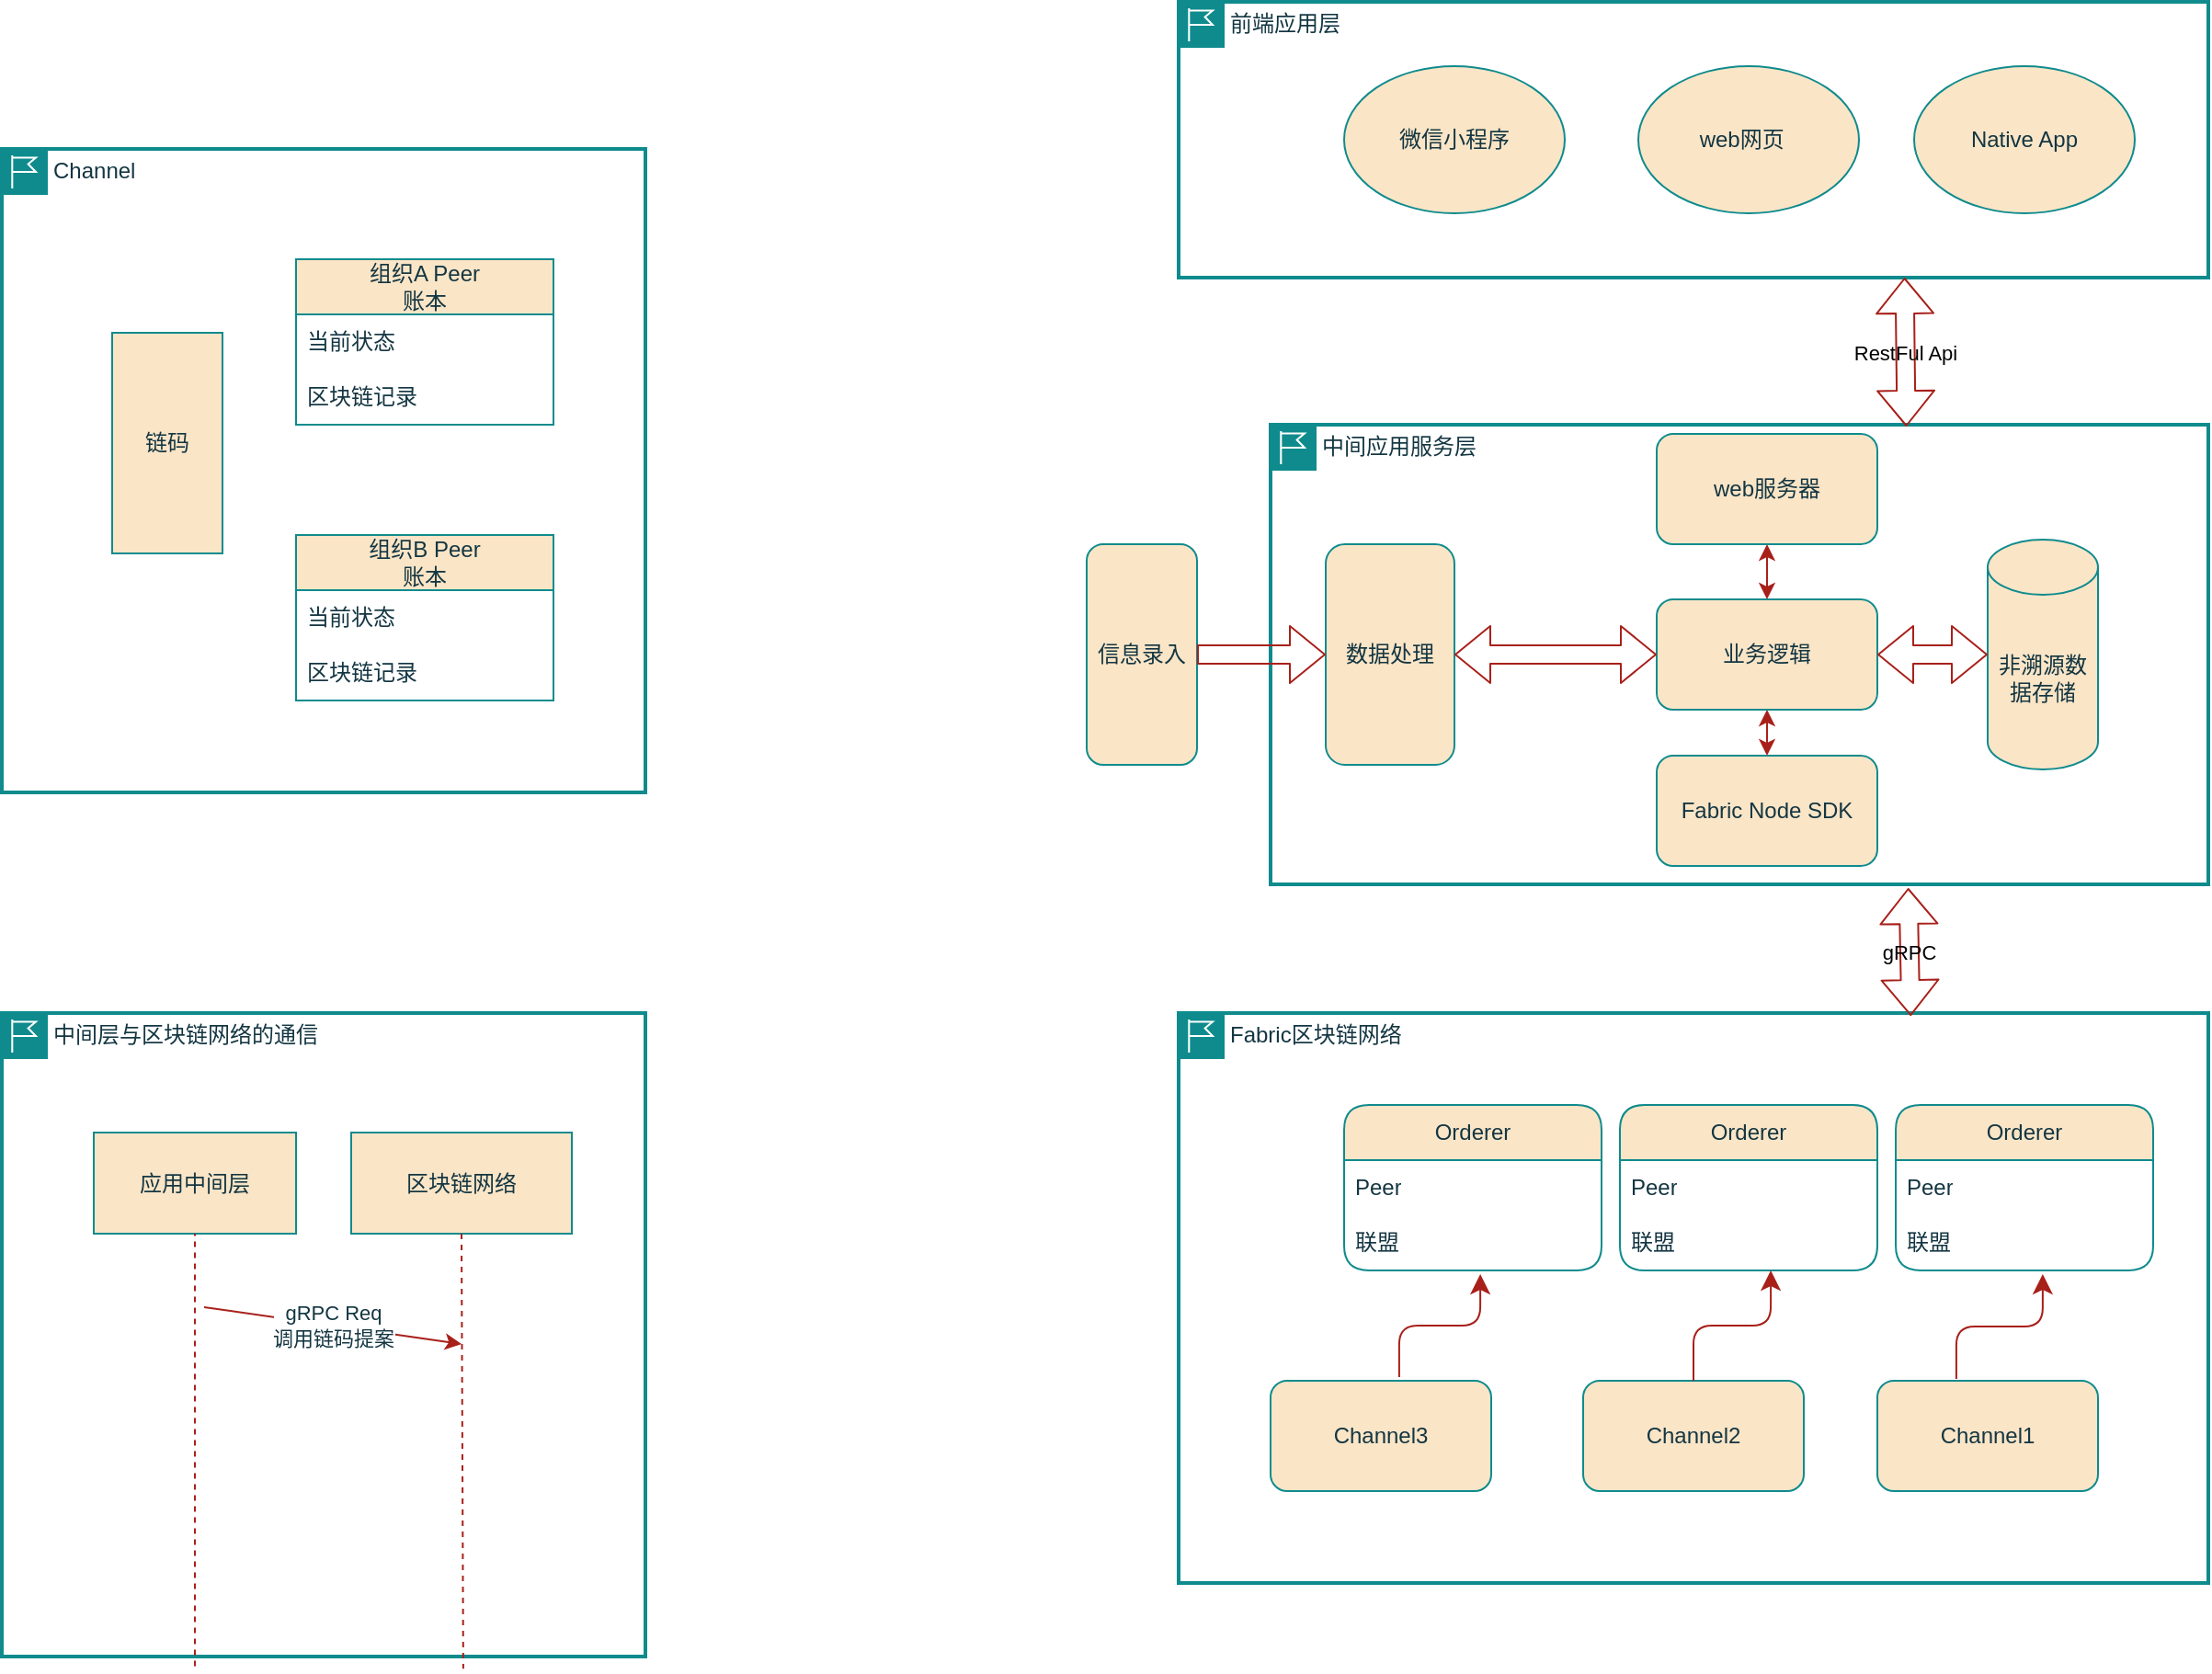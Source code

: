 <mxfile version="21.3.7" type="github">
  <diagram id="GNU3i8hCxYjH3E0Nk9u4" name="Page-1">
    <mxGraphModel dx="1942" dy="784" grid="1" gridSize="10" guides="1" tooltips="1" connect="1" arrows="1" fold="1" page="1" pageScale="1" pageWidth="850" pageHeight="1100" math="0" shadow="0">
      <root>
        <mxCell id="0" />
        <mxCell id="1" parent="0" />
        <mxCell id="ItKS2N_tqnXz4bpQxDQY-1" value="前端应用层" style="shape=mxgraph.ibm.box;prType=region;fontStyle=0;verticalAlign=top;align=left;spacingLeft=32;spacingTop=4;fillColor=none;rounded=1;whiteSpace=wrap;html=1;strokeColor=#0F8B8D;strokeWidth=2;dashed=0;container=1;spacing=-4;collapsible=0;expand=0;recursiveResize=0;labelBackgroundColor=none;fontColor=#143642;" vertex="1" parent="1">
          <mxGeometry x="-40" y="110" width="560" height="150" as="geometry" />
        </mxCell>
        <mxCell id="ItKS2N_tqnXz4bpQxDQY-3" value="微信小程序" style="ellipse;whiteSpace=wrap;html=1;labelBackgroundColor=none;fillColor=#FAE5C7;strokeColor=#0F8B8D;fontColor=#143642;rounded=1;" vertex="1" parent="ItKS2N_tqnXz4bpQxDQY-1">
          <mxGeometry x="90" y="35" width="120" height="80" as="geometry" />
        </mxCell>
        <mxCell id="ItKS2N_tqnXz4bpQxDQY-4" value="web网页&lt;span style=&quot;white-space: pre;&quot;&gt;&#x9;&lt;/span&gt;" style="ellipse;whiteSpace=wrap;html=1;labelBackgroundColor=none;fillColor=#FAE5C7;strokeColor=#0F8B8D;fontColor=#143642;rounded=1;" vertex="1" parent="ItKS2N_tqnXz4bpQxDQY-1">
          <mxGeometry x="250" y="35" width="120" height="80" as="geometry" />
        </mxCell>
        <mxCell id="ItKS2N_tqnXz4bpQxDQY-5" value="Native App" style="ellipse;whiteSpace=wrap;html=1;labelBackgroundColor=none;fillColor=#FAE5C7;strokeColor=#0F8B8D;fontColor=#143642;rounded=1;" vertex="1" parent="ItKS2N_tqnXz4bpQxDQY-1">
          <mxGeometry x="400" y="35" width="120" height="80" as="geometry" />
        </mxCell>
        <mxCell id="ItKS2N_tqnXz4bpQxDQY-6" value="中间应用服务层" style="shape=mxgraph.ibm.box;prType=region;fontStyle=0;verticalAlign=top;align=left;spacingLeft=32;spacingTop=4;fillColor=none;rounded=1;whiteSpace=wrap;html=1;strokeColor=#0F8B8D;strokeWidth=2;dashed=0;container=1;spacing=-4;collapsible=0;expand=0;recursiveResize=0;labelBackgroundColor=none;fontColor=#143642;" vertex="1" parent="1">
          <mxGeometry x="10" y="340" width="510" height="250" as="geometry" />
        </mxCell>
        <mxCell id="ItKS2N_tqnXz4bpQxDQY-41" style="edgeStyle=orthogonalEdgeStyle;rounded=1;orthogonalLoop=1;jettySize=auto;html=1;exitX=0.5;exitY=1;exitDx=0;exitDy=0;startArrow=classic;startFill=1;labelBackgroundColor=none;strokeColor=#A8201A;fontColor=default;" edge="1" parent="ItKS2N_tqnXz4bpQxDQY-6" source="ItKS2N_tqnXz4bpQxDQY-7" target="ItKS2N_tqnXz4bpQxDQY-8">
          <mxGeometry relative="1" as="geometry" />
        </mxCell>
        <mxCell id="ItKS2N_tqnXz4bpQxDQY-7" value="web服务器" style="rounded=1;whiteSpace=wrap;html=1;labelBackgroundColor=none;fillColor=#FAE5C7;strokeColor=#0F8B8D;fontColor=#143642;" vertex="1" parent="ItKS2N_tqnXz4bpQxDQY-6">
          <mxGeometry x="210" y="5" width="120" height="60" as="geometry" />
        </mxCell>
        <mxCell id="ItKS2N_tqnXz4bpQxDQY-42" style="edgeStyle=orthogonalEdgeStyle;rounded=1;orthogonalLoop=1;jettySize=auto;html=1;exitX=0.5;exitY=1;exitDx=0;exitDy=0;entryX=0.5;entryY=0;entryDx=0;entryDy=0;startArrow=classic;startFill=1;labelBackgroundColor=none;strokeColor=#A8201A;fontColor=default;" edge="1" parent="ItKS2N_tqnXz4bpQxDQY-6" source="ItKS2N_tqnXz4bpQxDQY-8" target="ItKS2N_tqnXz4bpQxDQY-9">
          <mxGeometry relative="1" as="geometry" />
        </mxCell>
        <mxCell id="ItKS2N_tqnXz4bpQxDQY-8" value="业务逻辑" style="rounded=1;whiteSpace=wrap;html=1;labelBackgroundColor=none;fillColor=#FAE5C7;strokeColor=#0F8B8D;fontColor=#143642;" vertex="1" parent="ItKS2N_tqnXz4bpQxDQY-6">
          <mxGeometry x="210" y="95" width="120" height="60" as="geometry" />
        </mxCell>
        <mxCell id="ItKS2N_tqnXz4bpQxDQY-9" value="Fabric Node SDK" style="rounded=1;whiteSpace=wrap;html=1;labelBackgroundColor=none;fillColor=#FAE5C7;strokeColor=#0F8B8D;fontColor=#143642;" vertex="1" parent="ItKS2N_tqnXz4bpQxDQY-6">
          <mxGeometry x="210" y="180" width="120" height="60" as="geometry" />
        </mxCell>
        <mxCell id="ItKS2N_tqnXz4bpQxDQY-10" value="非溯源数据存储" style="shape=cylinder3;whiteSpace=wrap;html=1;boundedLbl=1;backgroundOutline=1;size=15;labelBackgroundColor=none;fillColor=#FAE5C7;strokeColor=#0F8B8D;fontColor=#143642;rounded=1;" vertex="1" parent="ItKS2N_tqnXz4bpQxDQY-6">
          <mxGeometry x="390" y="62.5" width="60" height="125" as="geometry" />
        </mxCell>
        <mxCell id="ItKS2N_tqnXz4bpQxDQY-33" value="数据处理" style="rounded=1;whiteSpace=wrap;html=1;direction=south;labelBackgroundColor=none;fillColor=#FAE5C7;strokeColor=#0F8B8D;fontColor=#143642;" vertex="1" parent="ItKS2N_tqnXz4bpQxDQY-6">
          <mxGeometry x="30" y="65" width="70" height="120" as="geometry" />
        </mxCell>
        <mxCell id="ItKS2N_tqnXz4bpQxDQY-37" value="" style="shape=flexArrow;endArrow=classic;startArrow=classic;html=1;rounded=1;exitX=0.5;exitY=0;exitDx=0;exitDy=0;entryX=0;entryY=0.5;entryDx=0;entryDy=0;labelBackgroundColor=none;strokeColor=#A8201A;fontColor=default;" edge="1" parent="ItKS2N_tqnXz4bpQxDQY-6" source="ItKS2N_tqnXz4bpQxDQY-33" target="ItKS2N_tqnXz4bpQxDQY-8">
          <mxGeometry width="100" height="100" relative="1" as="geometry">
            <mxPoint x="180" y="60" as="sourcePoint" />
            <mxPoint x="280" y="-40" as="targetPoint" />
          </mxGeometry>
        </mxCell>
        <mxCell id="ItKS2N_tqnXz4bpQxDQY-38" value="" style="shape=flexArrow;endArrow=classic;startArrow=classic;html=1;rounded=1;exitX=1;exitY=0.5;exitDx=0;exitDy=0;entryX=0;entryY=0.5;entryDx=0;entryDy=0;entryPerimeter=0;labelBackgroundColor=none;strokeColor=#A8201A;fontColor=default;" edge="1" parent="ItKS2N_tqnXz4bpQxDQY-6" source="ItKS2N_tqnXz4bpQxDQY-8" target="ItKS2N_tqnXz4bpQxDQY-10">
          <mxGeometry width="100" height="100" relative="1" as="geometry">
            <mxPoint x="340" y="120" as="sourcePoint" />
            <mxPoint x="440" y="20" as="targetPoint" />
          </mxGeometry>
        </mxCell>
        <mxCell id="ItKS2N_tqnXz4bpQxDQY-11" value="Fabric区块链网络" style="shape=mxgraph.ibm.box;prType=region;fontStyle=0;verticalAlign=top;align=left;spacingLeft=32;spacingTop=4;fillColor=none;rounded=1;whiteSpace=wrap;html=1;strokeColor=#0F8B8D;strokeWidth=2;dashed=0;container=1;spacing=-4;collapsible=0;expand=0;recursiveResize=0;labelBackgroundColor=none;fontColor=#143642;" vertex="1" parent="1">
          <mxGeometry x="-40" y="660" width="560" height="310" as="geometry" />
        </mxCell>
        <mxCell id="ItKS2N_tqnXz4bpQxDQY-13" value="Orderer" style="swimlane;fontStyle=0;childLayout=stackLayout;horizontal=1;startSize=30;horizontalStack=0;resizeParent=1;resizeParentMax=0;resizeLast=0;collapsible=1;marginBottom=0;whiteSpace=wrap;html=1;labelBackgroundColor=none;fillColor=#FAE5C7;strokeColor=#0F8B8D;fontColor=#143642;rounded=1;" vertex="1" parent="ItKS2N_tqnXz4bpQxDQY-11">
          <mxGeometry x="90" y="50" width="140" height="90" as="geometry" />
        </mxCell>
        <mxCell id="ItKS2N_tqnXz4bpQxDQY-15" value="Peer" style="text;strokeColor=none;fillColor=none;align=left;verticalAlign=middle;spacingLeft=4;spacingRight=4;overflow=hidden;points=[[0,0.5],[1,0.5]];portConstraint=eastwest;rotatable=0;whiteSpace=wrap;html=1;labelBackgroundColor=none;fontColor=#143642;rounded=1;" vertex="1" parent="ItKS2N_tqnXz4bpQxDQY-13">
          <mxGeometry y="30" width="140" height="30" as="geometry" />
        </mxCell>
        <mxCell id="ItKS2N_tqnXz4bpQxDQY-14" value="联盟" style="text;strokeColor=none;fillColor=none;align=left;verticalAlign=middle;spacingLeft=4;spacingRight=4;overflow=hidden;points=[[0,0.5],[1,0.5]];portConstraint=eastwest;rotatable=0;whiteSpace=wrap;html=1;labelBackgroundColor=none;fontColor=#143642;rounded=1;" vertex="1" parent="ItKS2N_tqnXz4bpQxDQY-13">
          <mxGeometry y="60" width="140" height="30" as="geometry" />
        </mxCell>
        <mxCell id="ItKS2N_tqnXz4bpQxDQY-20" value="Orderer" style="swimlane;fontStyle=0;childLayout=stackLayout;horizontal=1;startSize=30;horizontalStack=0;resizeParent=1;resizeParentMax=0;resizeLast=0;collapsible=1;marginBottom=0;whiteSpace=wrap;html=1;labelBackgroundColor=none;fillColor=#FAE5C7;strokeColor=#0F8B8D;fontColor=#143642;rounded=1;" vertex="1" parent="ItKS2N_tqnXz4bpQxDQY-11">
          <mxGeometry x="390" y="50" width="140" height="90" as="geometry" />
        </mxCell>
        <mxCell id="ItKS2N_tqnXz4bpQxDQY-21" value="Peer" style="text;strokeColor=none;fillColor=none;align=left;verticalAlign=middle;spacingLeft=4;spacingRight=4;overflow=hidden;points=[[0,0.5],[1,0.5]];portConstraint=eastwest;rotatable=0;whiteSpace=wrap;html=1;labelBackgroundColor=none;fontColor=#143642;rounded=1;" vertex="1" parent="ItKS2N_tqnXz4bpQxDQY-20">
          <mxGeometry y="30" width="140" height="30" as="geometry" />
        </mxCell>
        <mxCell id="ItKS2N_tqnXz4bpQxDQY-22" value="联盟" style="text;strokeColor=none;fillColor=none;align=left;verticalAlign=middle;spacingLeft=4;spacingRight=4;overflow=hidden;points=[[0,0.5],[1,0.5]];portConstraint=eastwest;rotatable=0;whiteSpace=wrap;html=1;labelBackgroundColor=none;fontColor=#143642;rounded=1;" vertex="1" parent="ItKS2N_tqnXz4bpQxDQY-20">
          <mxGeometry y="60" width="140" height="30" as="geometry" />
        </mxCell>
        <mxCell id="ItKS2N_tqnXz4bpQxDQY-17" value="Orderer" style="swimlane;fontStyle=0;childLayout=stackLayout;horizontal=1;startSize=30;horizontalStack=0;resizeParent=1;resizeParentMax=0;resizeLast=0;collapsible=1;marginBottom=0;whiteSpace=wrap;html=1;labelBackgroundColor=none;fillColor=#FAE5C7;strokeColor=#0F8B8D;fontColor=#143642;rounded=1;" vertex="1" parent="ItKS2N_tqnXz4bpQxDQY-11">
          <mxGeometry x="240" y="50" width="140" height="90" as="geometry" />
        </mxCell>
        <mxCell id="ItKS2N_tqnXz4bpQxDQY-18" value="Peer" style="text;strokeColor=none;fillColor=none;align=left;verticalAlign=middle;spacingLeft=4;spacingRight=4;overflow=hidden;points=[[0,0.5],[1,0.5]];portConstraint=eastwest;rotatable=0;whiteSpace=wrap;html=1;labelBackgroundColor=none;fontColor=#143642;rounded=1;" vertex="1" parent="ItKS2N_tqnXz4bpQxDQY-17">
          <mxGeometry y="30" width="140" height="30" as="geometry" />
        </mxCell>
        <mxCell id="ItKS2N_tqnXz4bpQxDQY-19" value="联盟" style="text;strokeColor=none;fillColor=none;align=left;verticalAlign=middle;spacingLeft=4;spacingRight=4;overflow=hidden;points=[[0,0.5],[1,0.5]];portConstraint=eastwest;rotatable=0;whiteSpace=wrap;html=1;labelBackgroundColor=none;fontColor=#143642;rounded=1;" vertex="1" parent="ItKS2N_tqnXz4bpQxDQY-17">
          <mxGeometry y="60" width="140" height="30" as="geometry" />
        </mxCell>
        <mxCell id="ItKS2N_tqnXz4bpQxDQY-23" value="Channel1" style="rounded=1;whiteSpace=wrap;html=1;labelBackgroundColor=none;fillColor=#FAE5C7;strokeColor=#0F8B8D;fontColor=#143642;" vertex="1" parent="1">
          <mxGeometry x="340" y="860" width="120" height="60" as="geometry" />
        </mxCell>
        <mxCell id="ItKS2N_tqnXz4bpQxDQY-24" value="Channel2" style="rounded=1;whiteSpace=wrap;html=1;labelBackgroundColor=none;fillColor=#FAE5C7;strokeColor=#0F8B8D;fontColor=#143642;" vertex="1" parent="1">
          <mxGeometry x="180" y="860" width="120" height="60" as="geometry" />
        </mxCell>
        <mxCell id="ItKS2N_tqnXz4bpQxDQY-25" value="Channel3" style="rounded=1;whiteSpace=wrap;html=1;labelBackgroundColor=none;fillColor=#FAE5C7;strokeColor=#0F8B8D;fontColor=#143642;" vertex="1" parent="1">
          <mxGeometry x="10" y="860" width="120" height="60" as="geometry" />
        </mxCell>
        <mxCell id="ItKS2N_tqnXz4bpQxDQY-26" value="gRPC" style="shape=flexArrow;endArrow=classic;startArrow=classic;html=1;rounded=1;entryX=0.68;entryY=1.008;entryDx=0;entryDy=0;entryPerimeter=0;exitX=0.711;exitY=0.005;exitDx=0;exitDy=0;exitPerimeter=0;labelBackgroundColor=none;strokeColor=#A8201A;fontColor=default;" edge="1" parent="1" source="ItKS2N_tqnXz4bpQxDQY-11" target="ItKS2N_tqnXz4bpQxDQY-6">
          <mxGeometry width="100" height="100" relative="1" as="geometry">
            <mxPoint x="357" y="650" as="sourcePoint" />
            <mxPoint x="350" y="860" as="targetPoint" />
          </mxGeometry>
        </mxCell>
        <mxCell id="ItKS2N_tqnXz4bpQxDQY-27" value="" style="edgeStyle=elbowEdgeStyle;elbow=vertical;endArrow=classic;html=1;curved=0;rounded=1;endSize=8;startSize=8;exitX=0.583;exitY=-0.033;exitDx=0;exitDy=0;exitPerimeter=0;entryX=0.529;entryY=1.067;entryDx=0;entryDy=0;entryPerimeter=0;labelBackgroundColor=none;strokeColor=#A8201A;fontColor=default;" edge="1" parent="1" source="ItKS2N_tqnXz4bpQxDQY-25" target="ItKS2N_tqnXz4bpQxDQY-14">
          <mxGeometry width="50" height="50" relative="1" as="geometry">
            <mxPoint x="80" y="850" as="sourcePoint" />
            <mxPoint x="130" y="800" as="targetPoint" />
          </mxGeometry>
        </mxCell>
        <mxCell id="ItKS2N_tqnXz4bpQxDQY-28" value="" style="edgeStyle=elbowEdgeStyle;elbow=vertical;endArrow=classic;html=1;curved=0;rounded=1;endSize=8;startSize=8;entryX=0.586;entryY=1;entryDx=0;entryDy=0;entryPerimeter=0;exitX=0.5;exitY=0;exitDx=0;exitDy=0;labelBackgroundColor=none;strokeColor=#A8201A;fontColor=default;" edge="1" parent="1" source="ItKS2N_tqnXz4bpQxDQY-24" target="ItKS2N_tqnXz4bpQxDQY-19">
          <mxGeometry width="50" height="50" relative="1" as="geometry">
            <mxPoint x="230" y="860" as="sourcePoint" />
            <mxPoint x="280" y="810" as="targetPoint" />
          </mxGeometry>
        </mxCell>
        <mxCell id="ItKS2N_tqnXz4bpQxDQY-29" value="" style="edgeStyle=elbowEdgeStyle;elbow=vertical;endArrow=classic;html=1;curved=0;rounded=1;endSize=8;startSize=8;exitX=0.358;exitY=-0.017;exitDx=0;exitDy=0;exitPerimeter=0;entryX=0.571;entryY=1.067;entryDx=0;entryDy=0;entryPerimeter=0;labelBackgroundColor=none;strokeColor=#A8201A;fontColor=default;" edge="1" parent="1" source="ItKS2N_tqnXz4bpQxDQY-23" target="ItKS2N_tqnXz4bpQxDQY-22">
          <mxGeometry width="50" height="50" relative="1" as="geometry">
            <mxPoint x="380" y="850" as="sourcePoint" />
            <mxPoint x="430" y="810" as="targetPoint" />
          </mxGeometry>
        </mxCell>
        <mxCell id="ItKS2N_tqnXz4bpQxDQY-30" value="RestFul Api" style="shape=flexArrow;endArrow=classic;startArrow=classic;html=1;rounded=1;entryX=0.705;entryY=1;entryDx=0;entryDy=0;entryPerimeter=0;exitX=0.678;exitY=0.004;exitDx=0;exitDy=0;exitPerimeter=0;labelPosition=center;verticalLabelPosition=middle;align=center;verticalAlign=middle;labelBackgroundColor=none;strokeColor=#A8201A;fontColor=default;" edge="1" parent="1" source="ItKS2N_tqnXz4bpQxDQY-6" target="ItKS2N_tqnXz4bpQxDQY-1">
          <mxGeometry width="100" height="100" relative="1" as="geometry">
            <mxPoint x="270" y="380" as="sourcePoint" />
            <mxPoint x="370" y="280" as="targetPoint" />
          </mxGeometry>
        </mxCell>
        <mxCell id="ItKS2N_tqnXz4bpQxDQY-32" value="信息录入" style="rounded=1;whiteSpace=wrap;html=1;direction=south;labelBackgroundColor=none;fillColor=#FAE5C7;strokeColor=#0F8B8D;fontColor=#143642;" vertex="1" parent="1">
          <mxGeometry x="-90" y="405" width="60" height="120" as="geometry" />
        </mxCell>
        <mxCell id="ItKS2N_tqnXz4bpQxDQY-34" value="" style="shape=flexArrow;endArrow=classic;html=1;rounded=1;exitX=0.5;exitY=0;exitDx=0;exitDy=0;entryX=0.5;entryY=1;entryDx=0;entryDy=0;labelBackgroundColor=none;strokeColor=#A8201A;fontColor=default;" edge="1" parent="1" source="ItKS2N_tqnXz4bpQxDQY-32" target="ItKS2N_tqnXz4bpQxDQY-33">
          <mxGeometry width="50" height="50" relative="1" as="geometry">
            <mxPoint x="220" y="370" as="sourcePoint" />
            <mxPoint x="270" y="320" as="targetPoint" />
          </mxGeometry>
        </mxCell>
        <mxCell id="ItKS2N_tqnXz4bpQxDQY-47" value="Channel" style="shape=mxgraph.ibm.box;prType=region;fontStyle=0;verticalAlign=top;align=left;spacingLeft=32;spacingTop=4;fillColor=none;rounded=1;whiteSpace=wrap;html=1;strokeColor=#0F8B8D;strokeWidth=2;dashed=0;container=1;spacing=-4;collapsible=0;expand=0;recursiveResize=0;labelBackgroundColor=none;fontColor=#143642;" vertex="1" parent="1">
          <mxGeometry x="-680" y="190" width="350" height="350" as="geometry" />
        </mxCell>
        <mxCell id="ItKS2N_tqnXz4bpQxDQY-51" value="链码" style="rounded=0;whiteSpace=wrap;html=1;strokeColor=#0F8B8D;fontColor=#143642;fillColor=#FAE5C7;direction=south;labelBackgroundColor=none;" vertex="1" parent="ItKS2N_tqnXz4bpQxDQY-47">
          <mxGeometry x="60" y="100" width="60" height="120" as="geometry" />
        </mxCell>
        <mxCell id="ItKS2N_tqnXz4bpQxDQY-53" value="组织A Peer&lt;br&gt;账本" style="swimlane;fontStyle=0;childLayout=stackLayout;horizontal=1;startSize=30;horizontalStack=0;resizeParent=1;resizeParentMax=0;resizeLast=0;collapsible=1;marginBottom=0;whiteSpace=wrap;html=1;strokeColor=#0F8B8D;fontColor=#143642;fillColor=#FAE5C7;labelBackgroundColor=none;" vertex="1" parent="ItKS2N_tqnXz4bpQxDQY-47">
          <mxGeometry x="160" y="60" width="140" height="90" as="geometry" />
        </mxCell>
        <mxCell id="ItKS2N_tqnXz4bpQxDQY-54" value="当前状态" style="text;strokeColor=none;fillColor=none;align=left;verticalAlign=middle;spacingLeft=4;spacingRight=4;overflow=hidden;points=[[0,0.5],[1,0.5]];portConstraint=eastwest;rotatable=0;whiteSpace=wrap;html=1;fontColor=#143642;labelBackgroundColor=none;" vertex="1" parent="ItKS2N_tqnXz4bpQxDQY-53">
          <mxGeometry y="30" width="140" height="30" as="geometry" />
        </mxCell>
        <mxCell id="ItKS2N_tqnXz4bpQxDQY-55" value="区块链记录" style="text;strokeColor=none;fillColor=none;align=left;verticalAlign=middle;spacingLeft=4;spacingRight=4;overflow=hidden;points=[[0,0.5],[1,0.5]];portConstraint=eastwest;rotatable=0;whiteSpace=wrap;html=1;fontColor=#143642;labelBackgroundColor=none;" vertex="1" parent="ItKS2N_tqnXz4bpQxDQY-53">
          <mxGeometry y="60" width="140" height="30" as="geometry" />
        </mxCell>
        <mxCell id="ItKS2N_tqnXz4bpQxDQY-57" value="组织B Peer&lt;br&gt;账本" style="swimlane;fontStyle=0;childLayout=stackLayout;horizontal=1;startSize=30;horizontalStack=0;resizeParent=1;resizeParentMax=0;resizeLast=0;collapsible=1;marginBottom=0;whiteSpace=wrap;html=1;strokeColor=#0F8B8D;fontColor=#143642;fillColor=#FAE5C7;labelBackgroundColor=none;" vertex="1" parent="ItKS2N_tqnXz4bpQxDQY-47">
          <mxGeometry x="160" y="210" width="140" height="90" as="geometry" />
        </mxCell>
        <mxCell id="ItKS2N_tqnXz4bpQxDQY-58" value="当前状态" style="text;strokeColor=none;fillColor=none;align=left;verticalAlign=middle;spacingLeft=4;spacingRight=4;overflow=hidden;points=[[0,0.5],[1,0.5]];portConstraint=eastwest;rotatable=0;whiteSpace=wrap;html=1;fontColor=#143642;labelBackgroundColor=none;" vertex="1" parent="ItKS2N_tqnXz4bpQxDQY-57">
          <mxGeometry y="30" width="140" height="30" as="geometry" />
        </mxCell>
        <mxCell id="ItKS2N_tqnXz4bpQxDQY-59" value="区块链记录" style="text;strokeColor=none;fillColor=none;align=left;verticalAlign=middle;spacingLeft=4;spacingRight=4;overflow=hidden;points=[[0,0.5],[1,0.5]];portConstraint=eastwest;rotatable=0;whiteSpace=wrap;html=1;fontColor=#143642;labelBackgroundColor=none;" vertex="1" parent="ItKS2N_tqnXz4bpQxDQY-57">
          <mxGeometry y="60" width="140" height="30" as="geometry" />
        </mxCell>
        <mxCell id="ItKS2N_tqnXz4bpQxDQY-69" value="中间层与区块链网络的通信" style="shape=mxgraph.ibm.box;prType=region;fontStyle=0;verticalAlign=top;align=left;spacingLeft=32;spacingTop=4;fillColor=none;rounded=1;whiteSpace=wrap;html=1;strokeColor=#0F8B8D;strokeWidth=2;dashed=0;container=1;spacing=-4;collapsible=0;expand=0;recursiveResize=0;labelBackgroundColor=none;fontColor=#143642;" vertex="1" parent="1">
          <mxGeometry x="-680" y="660" width="350" height="350" as="geometry" />
        </mxCell>
        <mxCell id="ItKS2N_tqnXz4bpQxDQY-78" value="应用中间层" style="rounded=0;whiteSpace=wrap;html=1;strokeColor=#0F8B8D;fontColor=#143642;fillColor=#FAE5C7;" vertex="1" parent="ItKS2N_tqnXz4bpQxDQY-69">
          <mxGeometry x="50" y="65" width="110" height="55" as="geometry" />
        </mxCell>
        <mxCell id="ItKS2N_tqnXz4bpQxDQY-79" value="区块链网络" style="rounded=0;whiteSpace=wrap;html=1;strokeColor=#0F8B8D;fontColor=#143642;fillColor=#FAE5C7;" vertex="1" parent="ItKS2N_tqnXz4bpQxDQY-69">
          <mxGeometry x="190" y="65" width="120" height="55" as="geometry" />
        </mxCell>
        <mxCell id="ItKS2N_tqnXz4bpQxDQY-81" value="" style="endArrow=none;dashed=1;html=1;rounded=0;strokeColor=#A8201A;fontColor=#143642;fillColor=#FAE5C7;entryX=0.5;entryY=1;entryDx=0;entryDy=0;exitX=0.3;exitY=1.015;exitDx=0;exitDy=0;exitPerimeter=0;" edge="1" parent="ItKS2N_tqnXz4bpQxDQY-69" source="ItKS2N_tqnXz4bpQxDQY-69" target="ItKS2N_tqnXz4bpQxDQY-78">
          <mxGeometry width="50" height="50" relative="1" as="geometry">
            <mxPoint x="200" y="40" as="sourcePoint" />
            <mxPoint x="250" y="-10" as="targetPoint" />
          </mxGeometry>
        </mxCell>
        <mxCell id="ItKS2N_tqnXz4bpQxDQY-82" value="" style="endArrow=none;dashed=1;html=1;rounded=0;strokeColor=#A8201A;fontColor=#143642;fillColor=#FAE5C7;exitX=0.5;exitY=1;exitDx=0;exitDy=0;entryX=0.717;entryY=1.019;entryDx=0;entryDy=0;entryPerimeter=0;" edge="1" parent="ItKS2N_tqnXz4bpQxDQY-69" source="ItKS2N_tqnXz4bpQxDQY-79" target="ItKS2N_tqnXz4bpQxDQY-69">
          <mxGeometry width="50" height="50" relative="1" as="geometry">
            <mxPoint x="200" y="40" as="sourcePoint" />
            <mxPoint x="250" y="-10" as="targetPoint" />
          </mxGeometry>
        </mxCell>
        <mxCell id="ItKS2N_tqnXz4bpQxDQY-83" value="gRPC Req&lt;br&gt;调用链码提案" style="endArrow=classic;html=1;rounded=0;strokeColor=#A8201A;fontColor=#143642;fillColor=#FAE5C7;" edge="1" parent="1">
          <mxGeometry width="50" height="50" relative="1" as="geometry">
            <mxPoint x="-570" y="820" as="sourcePoint" />
            <mxPoint x="-430" y="840" as="targetPoint" />
          </mxGeometry>
        </mxCell>
        <mxCell id="FXCXVvDxTQtwc45PbP1s-115" value="Icons" style="" parent="0" />
      </root>
    </mxGraphModel>
  </diagram>
</mxfile>
